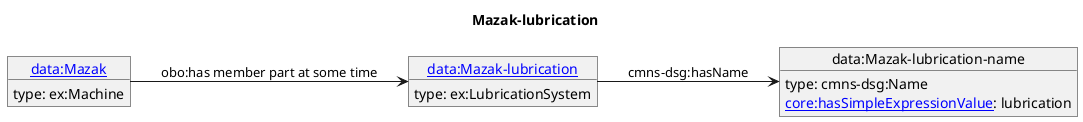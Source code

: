 @startuml
skinparam linetype polyline
left to right direction
title Mazak-lubrication
object "[[./Mazak-lubrication.html data:Mazak-lubrication]]" as o1 {
 type: ex:LubricationSystem 
}
object "data:Mazak-lubrication-name" as o2 {
 type: cmns-dsg:Name 
}
object "[[./Mazak.html data:Mazak]]" as o3 {
 type: ex:Machine 
}
o1 --> o2 : cmns-dsg:hasName
o2 : [[https://spec.industrialontologies.org/ontology/core/Core/hasSimpleExpressionValue core:hasSimpleExpressionValue]]: lubrication
o3 --> o1 : obo:has member part at some time
@enduml
